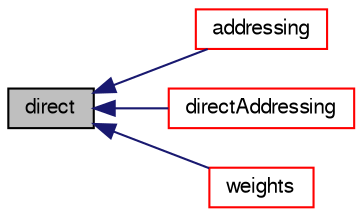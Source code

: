digraph "direct"
{
  bgcolor="transparent";
  edge [fontname="FreeSans",fontsize="10",labelfontname="FreeSans",labelfontsize="10"];
  node [fontname="FreeSans",fontsize="10",shape=record];
  rankdir="LR";
  Node11 [label="direct",height=0.2,width=0.4,color="black", fillcolor="grey75", style="filled", fontcolor="black"];
  Node11 -> Node12 [dir="back",color="midnightblue",fontsize="10",style="solid",fontname="FreeSans"];
  Node12 [label="addressing",height=0.2,width=0.4,color="red",URL="$a22782.html#a1f1e6ad48f2307dde714ff636a674255",tooltip="Return interpolated addressing. "];
  Node11 -> Node14 [dir="back",color="midnightblue",fontsize="10",style="solid",fontname="FreeSans"];
  Node14 [label="directAddressing",height=0.2,width=0.4,color="red",URL="$a22782.html#a2effcb6338f9af42bdeb26164f0fa3f7",tooltip="Return direct addressing. "];
  Node11 -> Node15 [dir="back",color="midnightblue",fontsize="10",style="solid",fontname="FreeSans"];
  Node15 [label="weights",height=0.2,width=0.4,color="red",URL="$a22782.html#a1fd4a2f64cac43657951dfb728c9b1db",tooltip="Return interpolaion weights. "];
}
